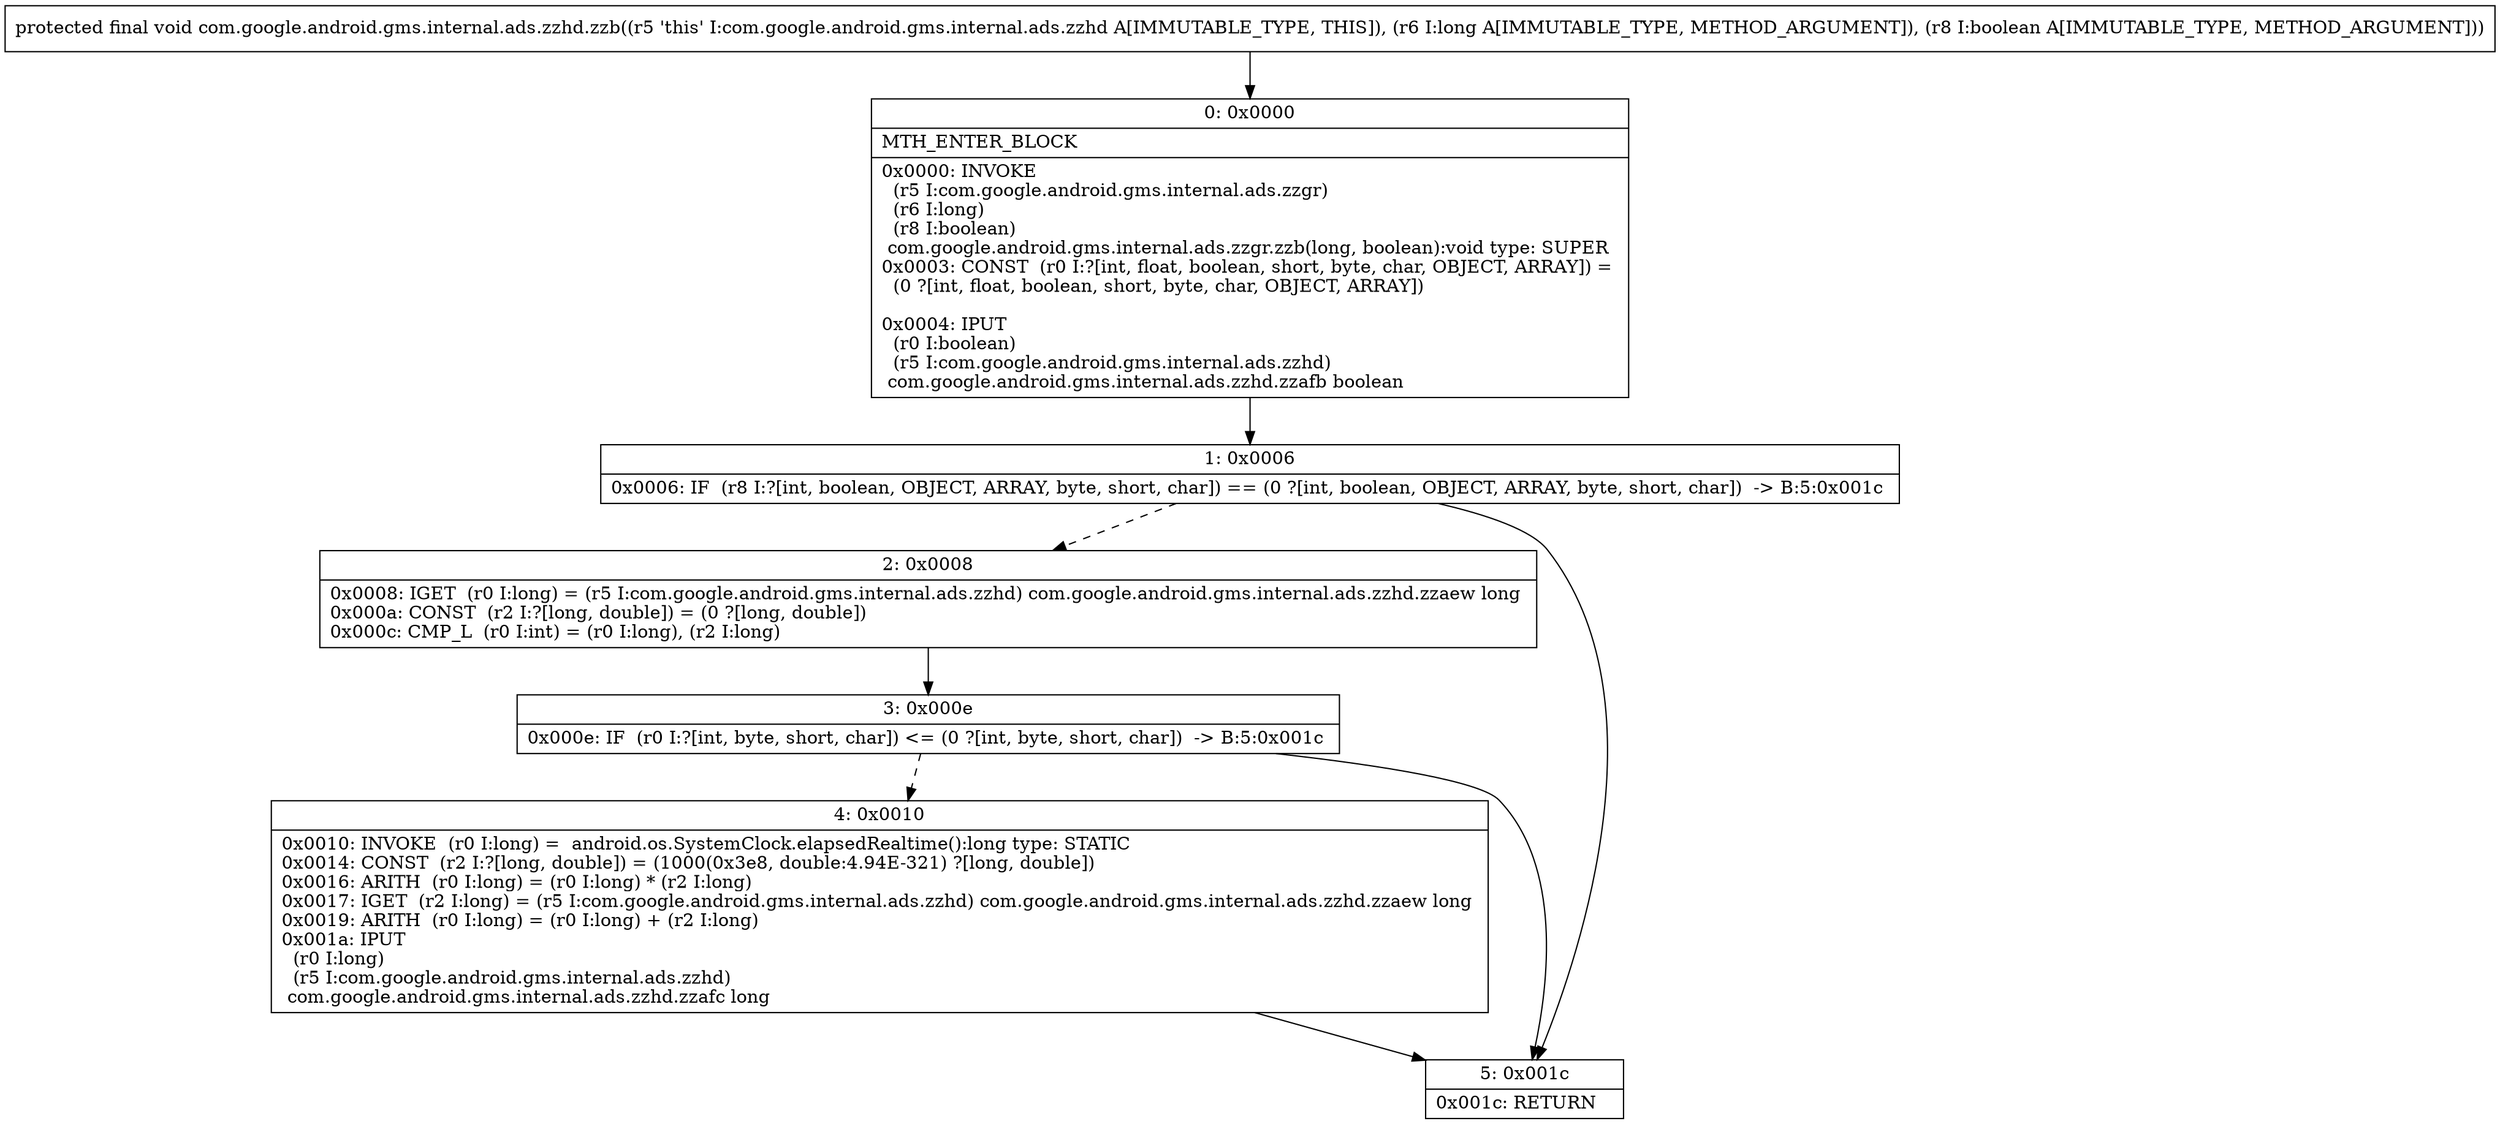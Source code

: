 digraph "CFG forcom.google.android.gms.internal.ads.zzhd.zzb(JZ)V" {
Node_0 [shape=record,label="{0\:\ 0x0000|MTH_ENTER_BLOCK\l|0x0000: INVOKE  \l  (r5 I:com.google.android.gms.internal.ads.zzgr)\l  (r6 I:long)\l  (r8 I:boolean)\l com.google.android.gms.internal.ads.zzgr.zzb(long, boolean):void type: SUPER \l0x0003: CONST  (r0 I:?[int, float, boolean, short, byte, char, OBJECT, ARRAY]) = \l  (0 ?[int, float, boolean, short, byte, char, OBJECT, ARRAY])\l \l0x0004: IPUT  \l  (r0 I:boolean)\l  (r5 I:com.google.android.gms.internal.ads.zzhd)\l com.google.android.gms.internal.ads.zzhd.zzafb boolean \l}"];
Node_1 [shape=record,label="{1\:\ 0x0006|0x0006: IF  (r8 I:?[int, boolean, OBJECT, ARRAY, byte, short, char]) == (0 ?[int, boolean, OBJECT, ARRAY, byte, short, char])  \-\> B:5:0x001c \l}"];
Node_2 [shape=record,label="{2\:\ 0x0008|0x0008: IGET  (r0 I:long) = (r5 I:com.google.android.gms.internal.ads.zzhd) com.google.android.gms.internal.ads.zzhd.zzaew long \l0x000a: CONST  (r2 I:?[long, double]) = (0 ?[long, double]) \l0x000c: CMP_L  (r0 I:int) = (r0 I:long), (r2 I:long) \l}"];
Node_3 [shape=record,label="{3\:\ 0x000e|0x000e: IF  (r0 I:?[int, byte, short, char]) \<= (0 ?[int, byte, short, char])  \-\> B:5:0x001c \l}"];
Node_4 [shape=record,label="{4\:\ 0x0010|0x0010: INVOKE  (r0 I:long) =  android.os.SystemClock.elapsedRealtime():long type: STATIC \l0x0014: CONST  (r2 I:?[long, double]) = (1000(0x3e8, double:4.94E\-321) ?[long, double]) \l0x0016: ARITH  (r0 I:long) = (r0 I:long) * (r2 I:long) \l0x0017: IGET  (r2 I:long) = (r5 I:com.google.android.gms.internal.ads.zzhd) com.google.android.gms.internal.ads.zzhd.zzaew long \l0x0019: ARITH  (r0 I:long) = (r0 I:long) + (r2 I:long) \l0x001a: IPUT  \l  (r0 I:long)\l  (r5 I:com.google.android.gms.internal.ads.zzhd)\l com.google.android.gms.internal.ads.zzhd.zzafc long \l}"];
Node_5 [shape=record,label="{5\:\ 0x001c|0x001c: RETURN   \l}"];
MethodNode[shape=record,label="{protected final void com.google.android.gms.internal.ads.zzhd.zzb((r5 'this' I:com.google.android.gms.internal.ads.zzhd A[IMMUTABLE_TYPE, THIS]), (r6 I:long A[IMMUTABLE_TYPE, METHOD_ARGUMENT]), (r8 I:boolean A[IMMUTABLE_TYPE, METHOD_ARGUMENT])) }"];
MethodNode -> Node_0;
Node_0 -> Node_1;
Node_1 -> Node_2[style=dashed];
Node_1 -> Node_5;
Node_2 -> Node_3;
Node_3 -> Node_4[style=dashed];
Node_3 -> Node_5;
Node_4 -> Node_5;
}

